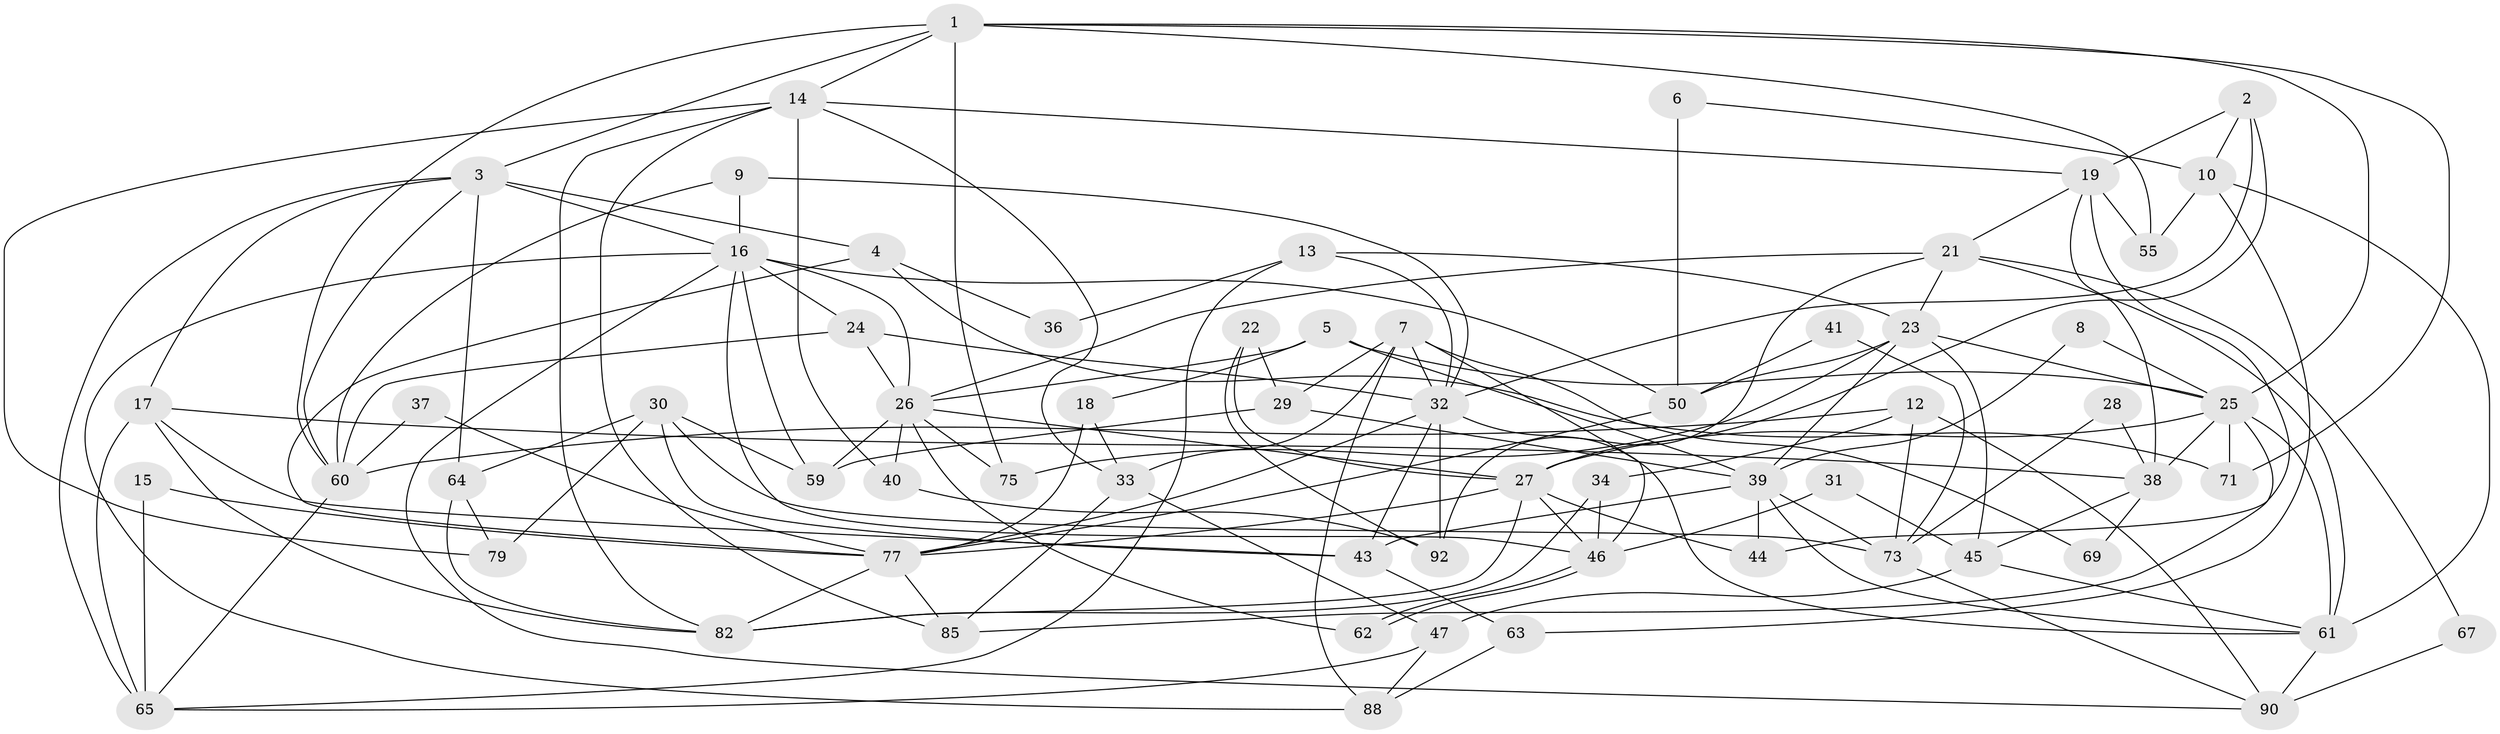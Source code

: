 // Generated by graph-tools (version 1.1) at 2025/52/02/27/25 19:52:09]
// undirected, 64 vertices, 150 edges
graph export_dot {
graph [start="1"]
  node [color=gray90,style=filled];
  1 [super="+66"];
  2;
  3 [super="+83"];
  4 [super="+57"];
  5 [super="+51"];
  6;
  7 [super="+80"];
  8;
  9;
  10 [super="+11"];
  12;
  13 [super="+20"];
  14 [super="+53"];
  15;
  16 [super="+52"];
  17;
  18;
  19 [super="+42"];
  21;
  22;
  23 [super="+48"];
  24 [super="+84"];
  25 [super="+74"];
  26 [super="+78"];
  27 [super="+54"];
  28;
  29;
  30 [super="+56"];
  31;
  32 [super="+35"];
  33;
  34;
  36;
  37;
  38 [super="+49"];
  39 [super="+68"];
  40;
  41;
  43 [super="+81"];
  44;
  45 [super="+76"];
  46 [super="+86"];
  47;
  50 [super="+58"];
  55;
  59;
  60;
  61 [super="+72"];
  62;
  63;
  64;
  65 [super="+70"];
  67;
  69;
  71;
  73 [super="+87"];
  75;
  77 [super="+89"];
  79;
  82 [super="+91"];
  85;
  88;
  90;
  92;
  1 -- 55;
  1 -- 75;
  1 -- 14;
  1 -- 3;
  1 -- 71;
  1 -- 25;
  1 -- 60;
  2 -- 32;
  2 -- 10;
  2 -- 27;
  2 -- 19;
  3 -- 64;
  3 -- 4;
  3 -- 16;
  3 -- 65;
  3 -- 17;
  3 -- 60;
  4 -- 71;
  4 -- 36;
  4 -- 77;
  5 -- 18;
  5 -- 39;
  5 -- 25;
  5 -- 26;
  6 -- 10;
  6 -- 50 [weight=2];
  7 -- 29;
  7 -- 69;
  7 -- 32;
  7 -- 33;
  7 -- 88;
  7 -- 46;
  8 -- 25;
  8 -- 39;
  9 -- 16;
  9 -- 32;
  9 -- 60;
  10 -- 61;
  10 -- 63;
  10 -- 55;
  12 -- 60;
  12 -- 34;
  12 -- 90;
  12 -- 73;
  13 -- 23;
  13 -- 32;
  13 -- 65;
  13 -- 36;
  14 -- 40;
  14 -- 85;
  14 -- 33;
  14 -- 79;
  14 -- 19;
  14 -- 82;
  15 -- 77;
  15 -- 65;
  16 -- 26;
  16 -- 88;
  16 -- 50;
  16 -- 24 [weight=2];
  16 -- 90;
  16 -- 59;
  16 -- 46;
  17 -- 38;
  17 -- 65;
  17 -- 82;
  17 -- 43;
  18 -- 33;
  18 -- 77;
  19 -- 44;
  19 -- 55 [weight=2];
  19 -- 21;
  19 -- 38;
  21 -- 26;
  21 -- 23;
  21 -- 67;
  21 -- 92;
  21 -- 61;
  22 -- 92;
  22 -- 27;
  22 -- 29;
  23 -- 75;
  23 -- 39;
  23 -- 25;
  23 -- 50;
  23 -- 45;
  24 -- 26;
  24 -- 32;
  24 -- 60;
  25 -- 61;
  25 -- 71;
  25 -- 85;
  25 -- 27;
  25 -- 38;
  26 -- 27;
  26 -- 40;
  26 -- 62;
  26 -- 75;
  26 -- 59;
  27 -- 44;
  27 -- 46;
  27 -- 82;
  27 -- 77;
  28 -- 73;
  28 -- 38;
  29 -- 39;
  29 -- 59;
  30 -- 64 [weight=2];
  30 -- 59;
  30 -- 73;
  30 -- 43;
  30 -- 79;
  31 -- 46;
  31 -- 45;
  32 -- 43;
  32 -- 92;
  32 -- 77;
  32 -- 61;
  33 -- 47;
  33 -- 85;
  34 -- 82;
  34 -- 46;
  37 -- 77;
  37 -- 60;
  38 -- 69;
  38 -- 45;
  39 -- 73 [weight=2];
  39 -- 44;
  39 -- 43;
  39 -- 61;
  40 -- 92;
  41 -- 73;
  41 -- 50;
  43 -- 63;
  45 -- 61;
  45 -- 47;
  46 -- 62;
  46 -- 62;
  47 -- 88;
  47 -- 65;
  50 -- 77;
  60 -- 65;
  61 -- 90;
  63 -- 88;
  64 -- 82;
  64 -- 79;
  67 -- 90;
  73 -- 90;
  77 -- 82;
  77 -- 85;
}
